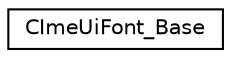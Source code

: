 digraph "Graphical Class Hierarchy"
{
  edge [fontname="Helvetica",fontsize="10",labelfontname="Helvetica",labelfontsize="10"];
  node [fontname="Helvetica",fontsize="10",shape=record];
  rankdir="LR";
  Node1 [label="CImeUiFont_Base",height=0.2,width=0.4,color="black", fillcolor="white", style="filled",URL="$class_c_ime_ui_font___base.html"];
}

